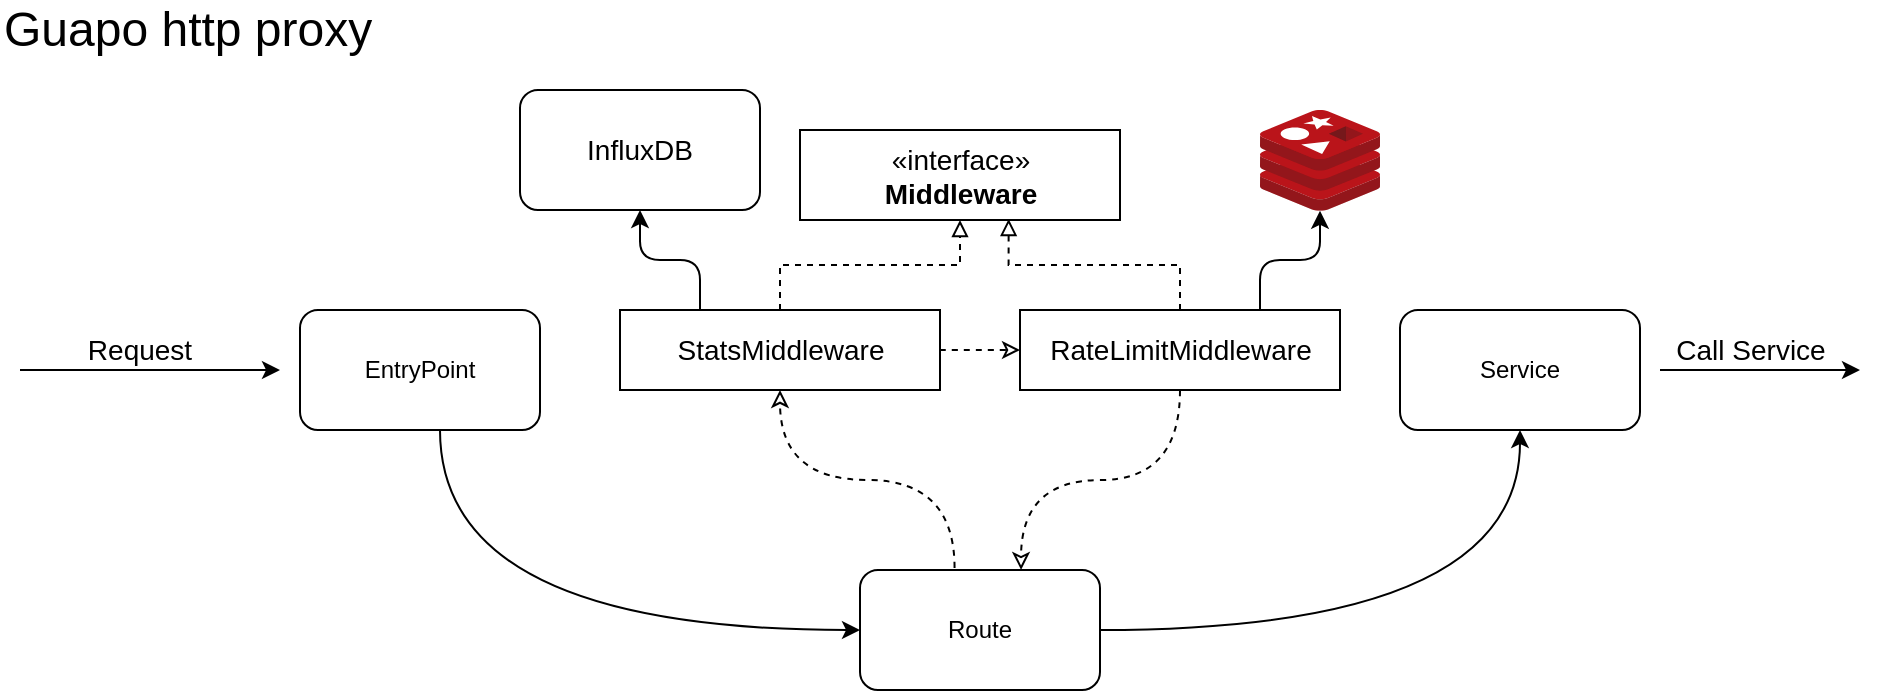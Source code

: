 <mxfile version="14.4.3" type="device"><diagram id="R2lEEEUBdFMjLlhIrx00" name="Page-1"><mxGraphModel dx="908" dy="808" grid="1" gridSize="10" guides="1" tooltips="1" connect="1" arrows="1" fold="1" page="1" pageScale="1" pageWidth="850" pageHeight="1100" math="0" shadow="0" extFonts="Permanent Marker^https://fonts.googleapis.com/css?family=Permanent+Marker"><root><mxCell id="0"/><mxCell id="1" parent="0"/><mxCell id="MgVvoKtkZEuizzTjhmgX-13" style="edgeStyle=orthogonalEdgeStyle;orthogonalLoop=1;jettySize=auto;html=1;entryX=0;entryY=0.5;entryDx=0;entryDy=0;endArrow=block;endFill=0;fontSize=14;strokeColor=none;curved=1;" edge="1" parent="1" source="MgVvoKtkZEuizzTjhmgX-2" target="MgVvoKtkZEuizzTjhmgX-12"><mxGeometry relative="1" as="geometry"><Array as="points"><mxPoint x="270" y="300"/></Array></mxGeometry></mxCell><mxCell id="MgVvoKtkZEuizzTjhmgX-21" style="edgeStyle=orthogonalEdgeStyle;curved=1;orthogonalLoop=1;jettySize=auto;html=1;entryX=0;entryY=0.5;entryDx=0;entryDy=0;endArrow=classic;endFill=1;fontSize=14;" edge="1" parent="1" source="MgVvoKtkZEuizzTjhmgX-2" target="MgVvoKtkZEuizzTjhmgX-12"><mxGeometry relative="1" as="geometry"><Array as="points"><mxPoint x="280" y="340"/></Array></mxGeometry></mxCell><mxCell id="MgVvoKtkZEuizzTjhmgX-2" value="EntryPoint" style="rounded=1;whiteSpace=wrap;html=1;" vertex="1" parent="1"><mxGeometry x="210" y="180" width="120" height="60" as="geometry"/></mxCell><mxCell id="MgVvoKtkZEuizzTjhmgX-3" value="Guapo http proxy" style="text;html=1;strokeColor=none;fillColor=none;align=left;verticalAlign=middle;whiteSpace=wrap;rounded=0;fontSize=24;" vertex="1" parent="1"><mxGeometry x="60" y="30" width="270" height="20" as="geometry"/></mxCell><mxCell id="MgVvoKtkZEuizzTjhmgX-4" value="«interface»&lt;br style=&quot;font-size: 14px&quot;&gt;&lt;b&gt;Middleware&lt;/b&gt;" style="html=1;fontSize=14;align=center;" vertex="1" parent="1"><mxGeometry x="460" y="90" width="160" height="45" as="geometry"/></mxCell><mxCell id="MgVvoKtkZEuizzTjhmgX-7" style="edgeStyle=orthogonalEdgeStyle;rounded=0;orthogonalLoop=1;jettySize=auto;html=1;dashed=1;endArrow=block;endFill=0;fontSize=14;" edge="1" parent="1" source="MgVvoKtkZEuizzTjhmgX-5" target="MgVvoKtkZEuizzTjhmgX-4"><mxGeometry relative="1" as="geometry"/></mxCell><mxCell id="MgVvoKtkZEuizzTjhmgX-16" style="edgeStyle=orthogonalEdgeStyle;curved=1;orthogonalLoop=1;jettySize=auto;html=1;entryX=0;entryY=0.5;entryDx=0;entryDy=0;dashed=1;endArrow=classic;endFill=0;fontSize=14;" edge="1" parent="1" source="MgVvoKtkZEuizzTjhmgX-5" target="MgVvoKtkZEuizzTjhmgX-10"><mxGeometry relative="1" as="geometry"/></mxCell><mxCell id="MgVvoKtkZEuizzTjhmgX-26" style="edgeStyle=orthogonalEdgeStyle;rounded=1;orthogonalLoop=1;jettySize=auto;html=1;endArrow=classic;endFill=1;fontSize=14;" edge="1" parent="1" source="MgVvoKtkZEuizzTjhmgX-5" target="MgVvoKtkZEuizzTjhmgX-25"><mxGeometry relative="1" as="geometry"><Array as="points"><mxPoint x="410" y="155"/><mxPoint x="380" y="155"/></Array></mxGeometry></mxCell><mxCell id="MgVvoKtkZEuizzTjhmgX-5" value="StatsMiddleware" style="html=1;fontSize=14;align=center;" vertex="1" parent="1"><mxGeometry x="370" y="180" width="160" height="40" as="geometry"/></mxCell><mxCell id="MgVvoKtkZEuizzTjhmgX-8" value="" style="endArrow=classic;html=1;fontSize=14;" edge="1" parent="1"><mxGeometry width="50" height="50" relative="1" as="geometry"><mxPoint x="70" y="210" as="sourcePoint"/><mxPoint x="200" y="210" as="targetPoint"/></mxGeometry></mxCell><mxCell id="MgVvoKtkZEuizzTjhmgX-9" value="Request" style="text;html=1;strokeColor=none;fillColor=none;align=center;verticalAlign=middle;whiteSpace=wrap;rounded=0;fontSize=14;" vertex="1" parent="1"><mxGeometry x="110" y="190" width="40" height="20" as="geometry"/></mxCell><mxCell id="MgVvoKtkZEuizzTjhmgX-17" style="edgeStyle=orthogonalEdgeStyle;curved=1;orthogonalLoop=1;jettySize=auto;html=1;entryX=0.671;entryY=-0.001;entryDx=0;entryDy=0;dashed=1;endArrow=classic;endFill=0;fontSize=14;entryPerimeter=0;" edge="1" parent="1" source="MgVvoKtkZEuizzTjhmgX-10" target="MgVvoKtkZEuizzTjhmgX-12"><mxGeometry relative="1" as="geometry"/></mxCell><mxCell id="MgVvoKtkZEuizzTjhmgX-24" style="edgeStyle=orthogonalEdgeStyle;rounded=1;orthogonalLoop=1;jettySize=auto;html=1;endArrow=classic;endFill=1;fontSize=14;" edge="1" parent="1" source="MgVvoKtkZEuizzTjhmgX-10" target="MgVvoKtkZEuizzTjhmgX-22"><mxGeometry relative="1" as="geometry"><Array as="points"><mxPoint x="690" y="155"/><mxPoint x="720" y="155"/></Array></mxGeometry></mxCell><mxCell id="MgVvoKtkZEuizzTjhmgX-10" value="RateLimitMiddleware" style="html=1;fontSize=14;align=center;" vertex="1" parent="1"><mxGeometry x="570" y="180" width="160" height="40" as="geometry"/></mxCell><mxCell id="MgVvoKtkZEuizzTjhmgX-11" style="edgeStyle=orthogonalEdgeStyle;rounded=0;orthogonalLoop=1;jettySize=auto;html=1;dashed=1;endArrow=block;endFill=0;fontSize=14;exitX=0.5;exitY=0;exitDx=0;exitDy=0;entryX=0.652;entryY=0.988;entryDx=0;entryDy=0;entryPerimeter=0;" edge="1" parent="1" source="MgVvoKtkZEuizzTjhmgX-10" target="MgVvoKtkZEuizzTjhmgX-4"><mxGeometry relative="1" as="geometry"><mxPoint x="460" y="190" as="sourcePoint"/><mxPoint x="490" y="145" as="targetPoint"/></mxGeometry></mxCell><mxCell id="MgVvoKtkZEuizzTjhmgX-15" style="edgeStyle=orthogonalEdgeStyle;curved=1;orthogonalLoop=1;jettySize=auto;html=1;endArrow=classic;endFill=0;fontSize=14;dashed=1;exitX=0.394;exitY=-0.016;exitDx=0;exitDy=0;exitPerimeter=0;" edge="1" parent="1" source="MgVvoKtkZEuizzTjhmgX-12" target="MgVvoKtkZEuizzTjhmgX-5"><mxGeometry relative="1" as="geometry"/></mxCell><mxCell id="MgVvoKtkZEuizzTjhmgX-20" style="edgeStyle=orthogonalEdgeStyle;curved=1;orthogonalLoop=1;jettySize=auto;html=1;entryX=0.5;entryY=1;entryDx=0;entryDy=0;endArrow=classic;endFill=1;fontSize=14;" edge="1" parent="1" source="MgVvoKtkZEuizzTjhmgX-12" target="MgVvoKtkZEuizzTjhmgX-19"><mxGeometry relative="1" as="geometry"/></mxCell><mxCell id="MgVvoKtkZEuizzTjhmgX-12" value="Route" style="rounded=1;whiteSpace=wrap;html=1;" vertex="1" parent="1"><mxGeometry x="490" y="310" width="120" height="60" as="geometry"/></mxCell><mxCell id="MgVvoKtkZEuizzTjhmgX-19" value="Service" style="rounded=1;whiteSpace=wrap;html=1;" vertex="1" parent="1"><mxGeometry x="760" y="180" width="120" height="60" as="geometry"/></mxCell><mxCell id="MgVvoKtkZEuizzTjhmgX-22" value="" style="aspect=fixed;html=1;points=[];align=center;image;fontSize=12;image=img/lib/mscae/Cache_Redis_Product.svg;" vertex="1" parent="1"><mxGeometry x="690" y="80" width="60" height="50.4" as="geometry"/></mxCell><mxCell id="MgVvoKtkZEuizzTjhmgX-25" value="InfluxDB" style="rounded=1;whiteSpace=wrap;html=1;fontSize=14;align=center;" vertex="1" parent="1"><mxGeometry x="320" y="70" width="120" height="60" as="geometry"/></mxCell><mxCell id="MgVvoKtkZEuizzTjhmgX-27" value="" style="endArrow=classic;html=1;fontSize=14;" edge="1" parent="1"><mxGeometry width="50" height="50" relative="1" as="geometry"><mxPoint x="890" y="210" as="sourcePoint"/><mxPoint x="990" y="210" as="targetPoint"/></mxGeometry></mxCell><mxCell id="MgVvoKtkZEuizzTjhmgX-28" value="Call Service" style="text;html=1;align=center;verticalAlign=middle;resizable=0;points=[];autosize=1;fontSize=14;" vertex="1" parent="1"><mxGeometry x="890" y="190" width="90" height="20" as="geometry"/></mxCell></root></mxGraphModel></diagram></mxfile>